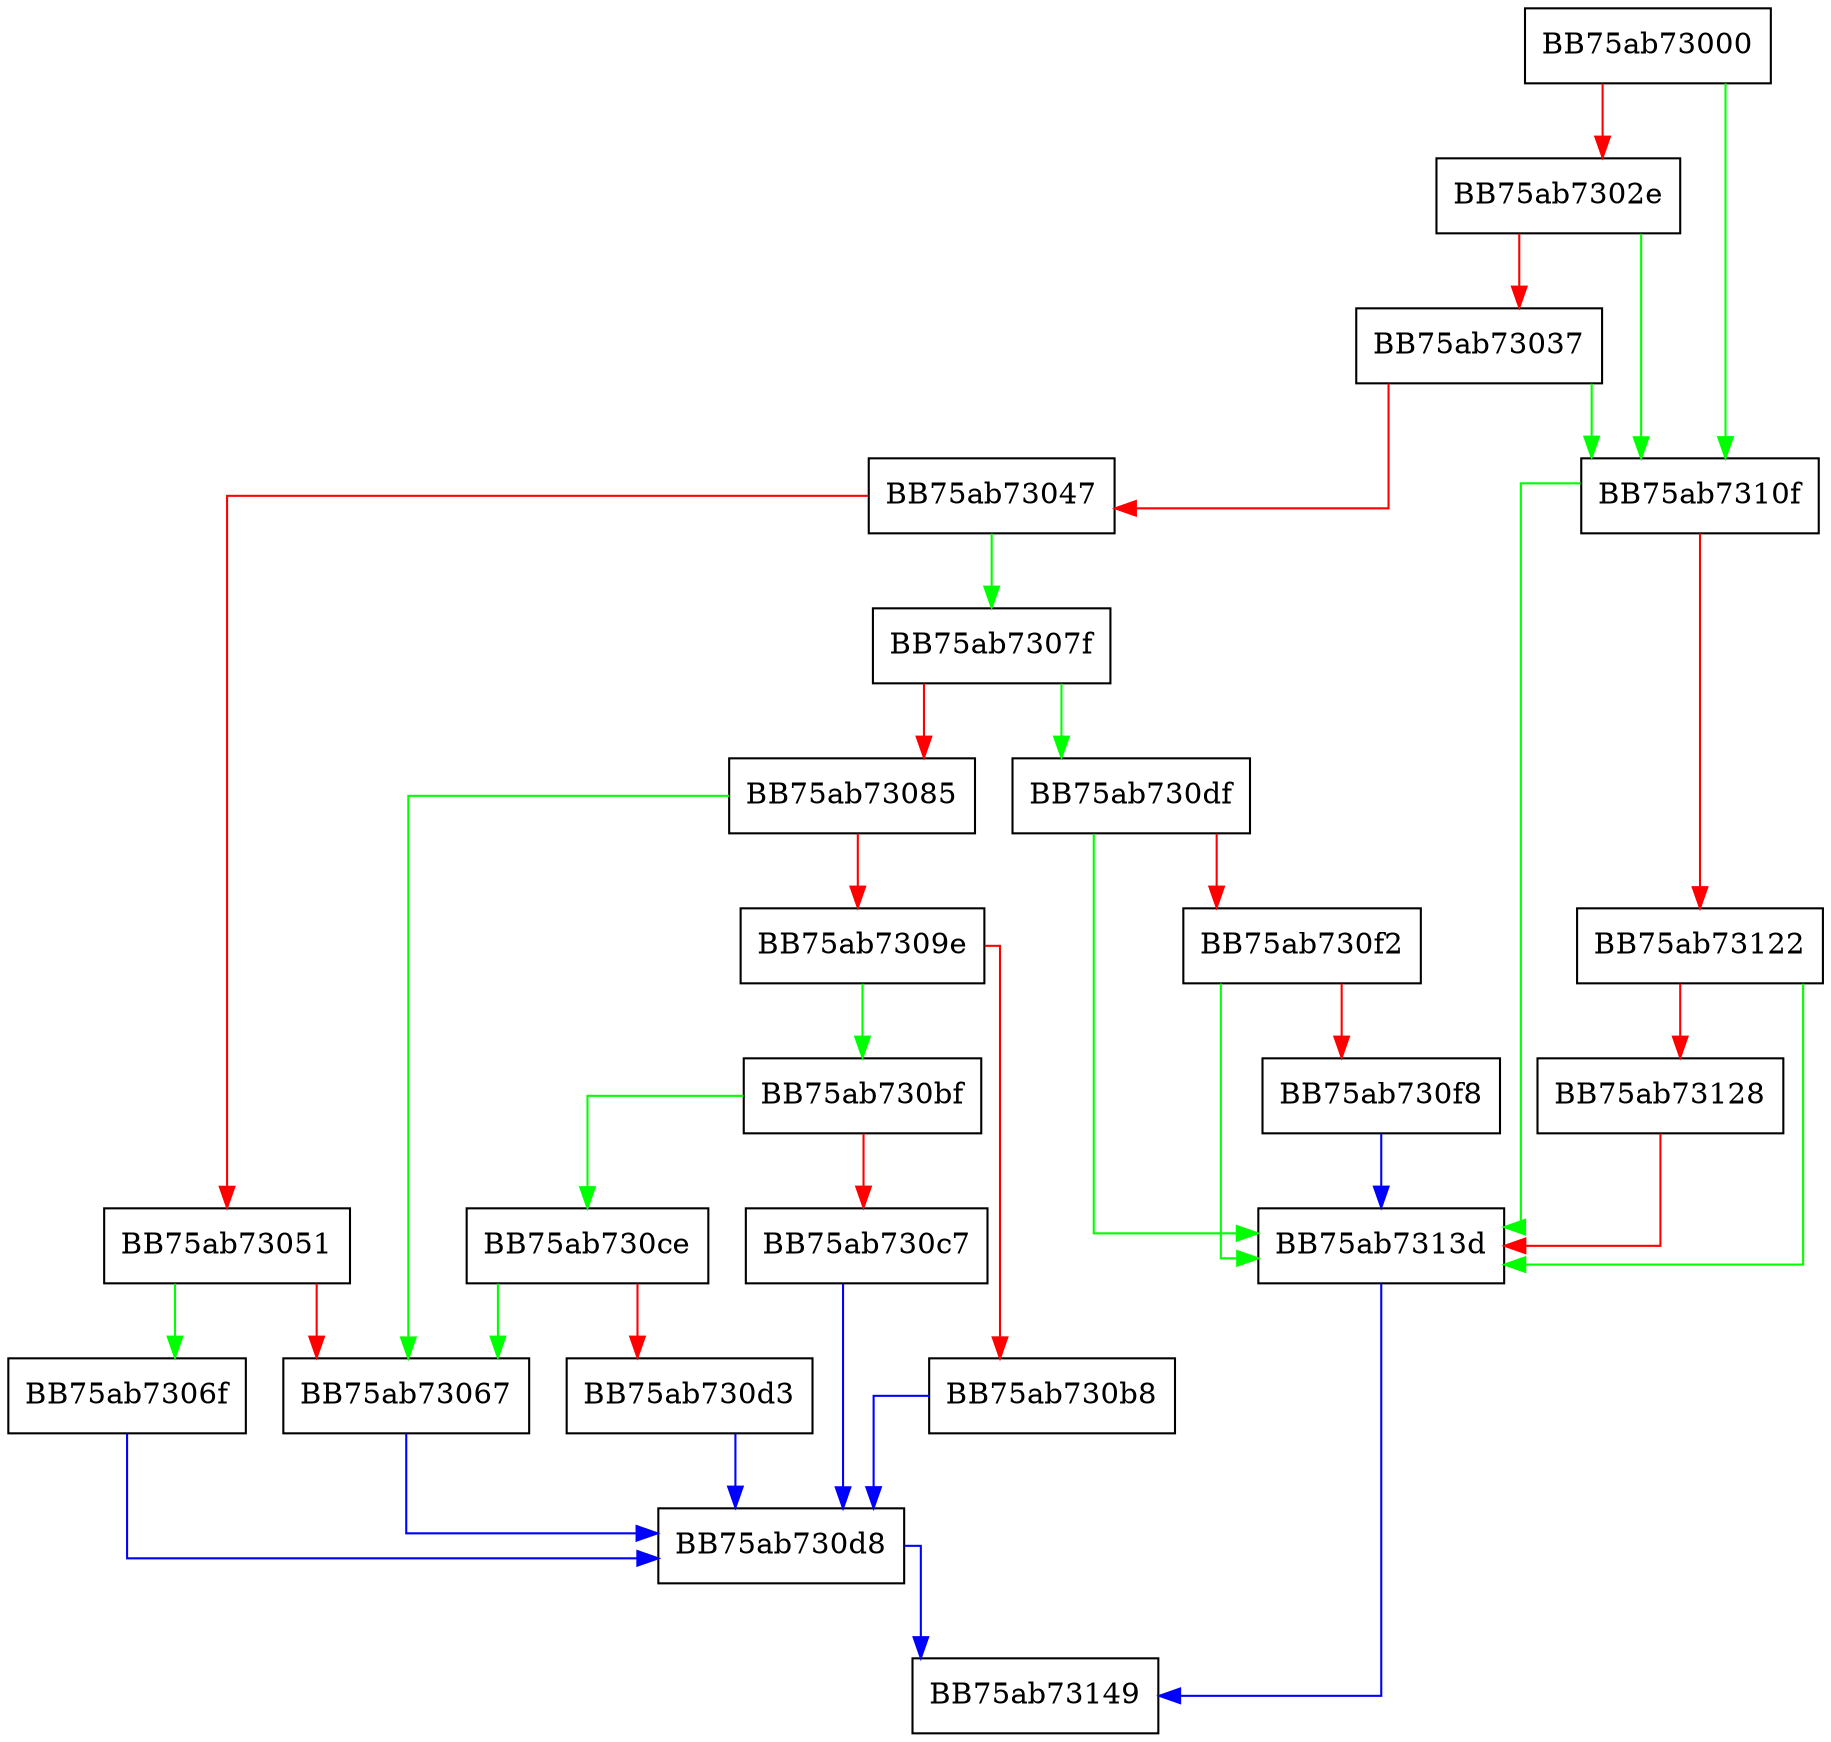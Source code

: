 digraph pfnCheckGlobalObject {
  node [shape="box"];
  graph [splines=ortho];
  BB75ab73000 -> BB75ab7310f [color="green"];
  BB75ab73000 -> BB75ab7302e [color="red"];
  BB75ab7302e -> BB75ab7310f [color="green"];
  BB75ab7302e -> BB75ab73037 [color="red"];
  BB75ab73037 -> BB75ab7310f [color="green"];
  BB75ab73037 -> BB75ab73047 [color="red"];
  BB75ab73047 -> BB75ab7307f [color="green"];
  BB75ab73047 -> BB75ab73051 [color="red"];
  BB75ab73051 -> BB75ab7306f [color="green"];
  BB75ab73051 -> BB75ab73067 [color="red"];
  BB75ab73067 -> BB75ab730d8 [color="blue"];
  BB75ab7306f -> BB75ab730d8 [color="blue"];
  BB75ab7307f -> BB75ab730df [color="green"];
  BB75ab7307f -> BB75ab73085 [color="red"];
  BB75ab73085 -> BB75ab73067 [color="green"];
  BB75ab73085 -> BB75ab7309e [color="red"];
  BB75ab7309e -> BB75ab730bf [color="green"];
  BB75ab7309e -> BB75ab730b8 [color="red"];
  BB75ab730b8 -> BB75ab730d8 [color="blue"];
  BB75ab730bf -> BB75ab730ce [color="green"];
  BB75ab730bf -> BB75ab730c7 [color="red"];
  BB75ab730c7 -> BB75ab730d8 [color="blue"];
  BB75ab730ce -> BB75ab73067 [color="green"];
  BB75ab730ce -> BB75ab730d3 [color="red"];
  BB75ab730d3 -> BB75ab730d8 [color="blue"];
  BB75ab730d8 -> BB75ab73149 [color="blue"];
  BB75ab730df -> BB75ab7313d [color="green"];
  BB75ab730df -> BB75ab730f2 [color="red"];
  BB75ab730f2 -> BB75ab7313d [color="green"];
  BB75ab730f2 -> BB75ab730f8 [color="red"];
  BB75ab730f8 -> BB75ab7313d [color="blue"];
  BB75ab7310f -> BB75ab7313d [color="green"];
  BB75ab7310f -> BB75ab73122 [color="red"];
  BB75ab73122 -> BB75ab7313d [color="green"];
  BB75ab73122 -> BB75ab73128 [color="red"];
  BB75ab73128 -> BB75ab7313d [color="red"];
  BB75ab7313d -> BB75ab73149 [color="blue"];
}